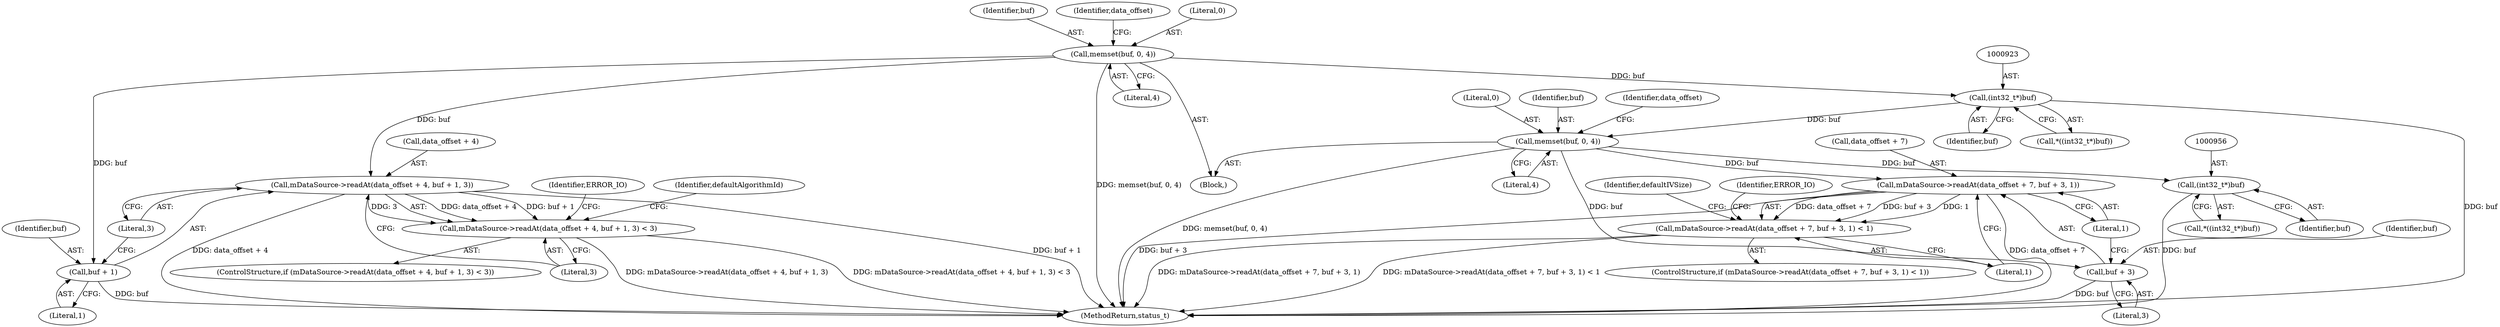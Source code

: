 digraph "0_Android_e7142a0703bc93f75e213e96ebc19000022afed9@API" {
"1000899" [label="(Call,memset(buf, 0, 4))"];
"1000905" [label="(Call,mDataSource->readAt(data_offset + 4, buf + 1, 3))"];
"1000904" [label="(Call,mDataSource->readAt(data_offset + 4, buf + 1, 3) < 3)"];
"1000909" [label="(Call,buf + 1)"];
"1000922" [label="(Call,(int32_t*)buf)"];
"1000932" [label="(Call,memset(buf, 0, 4))"];
"1000938" [label="(Call,mDataSource->readAt(data_offset + 7, buf + 3, 1))"];
"1000937" [label="(Call,mDataSource->readAt(data_offset + 7, buf + 3, 1) < 1)"];
"1000942" [label="(Call,buf + 3)"];
"1000955" [label="(Call,(int32_t*)buf)"];
"1000910" [label="(Identifier,buf)"];
"1000902" [label="(Literal,4)"];
"1000932" [label="(Call,memset(buf, 0, 4))"];
"1000954" [label="(Call,*((int32_t*)buf))"];
"1000922" [label="(Call,(int32_t*)buf)"];
"1000952" [label="(Identifier,defaultIVSize)"];
"1000957" [label="(Identifier,buf)"];
"1000905" [label="(Call,mDataSource->readAt(data_offset + 4, buf + 1, 3))"];
"1000916" [label="(Identifier,ERROR_IO)"];
"1000939" [label="(Call,data_offset + 7)"];
"1000912" [label="(Literal,3)"];
"1000899" [label="(Call,memset(buf, 0, 4))"];
"1000936" [label="(ControlStructure,if (mDataSource->readAt(data_offset + 7, buf + 3, 1) < 1))"];
"1000943" [label="(Identifier,buf)"];
"1000935" [label="(Literal,4)"];
"1000942" [label="(Call,buf + 3)"];
"1000938" [label="(Call,mDataSource->readAt(data_offset + 7, buf + 3, 1))"];
"1000909" [label="(Call,buf + 1)"];
"1000900" [label="(Identifier,buf)"];
"1000904" [label="(Call,mDataSource->readAt(data_offset + 4, buf + 1, 3) < 3)"];
"1000933" [label="(Identifier,buf)"];
"1000955" [label="(Call,(int32_t*)buf)"];
"1000924" [label="(Identifier,buf)"];
"1000919" [label="(Identifier,defaultAlgorithmId)"];
"1000944" [label="(Literal,3)"];
"1000940" [label="(Identifier,data_offset)"];
"1003275" [label="(MethodReturn,status_t)"];
"1000921" [label="(Call,*((int32_t*)buf))"];
"1000886" [label="(Block,)"];
"1000937" [label="(Call,mDataSource->readAt(data_offset + 7, buf + 3, 1) < 1)"];
"1000911" [label="(Literal,1)"];
"1000903" [label="(ControlStructure,if (mDataSource->readAt(data_offset + 4, buf + 1, 3) < 3))"];
"1000907" [label="(Identifier,data_offset)"];
"1000946" [label="(Literal,1)"];
"1000945" [label="(Literal,1)"];
"1000949" [label="(Identifier,ERROR_IO)"];
"1000913" [label="(Literal,3)"];
"1000934" [label="(Literal,0)"];
"1000906" [label="(Call,data_offset + 4)"];
"1000901" [label="(Literal,0)"];
"1000899" -> "1000886"  [label="AST: "];
"1000899" -> "1000902"  [label="CFG: "];
"1000900" -> "1000899"  [label="AST: "];
"1000901" -> "1000899"  [label="AST: "];
"1000902" -> "1000899"  [label="AST: "];
"1000907" -> "1000899"  [label="CFG: "];
"1000899" -> "1003275"  [label="DDG: memset(buf, 0, 4)"];
"1000899" -> "1000905"  [label="DDG: buf"];
"1000899" -> "1000909"  [label="DDG: buf"];
"1000899" -> "1000922"  [label="DDG: buf"];
"1000905" -> "1000904"  [label="AST: "];
"1000905" -> "1000912"  [label="CFG: "];
"1000906" -> "1000905"  [label="AST: "];
"1000909" -> "1000905"  [label="AST: "];
"1000912" -> "1000905"  [label="AST: "];
"1000913" -> "1000905"  [label="CFG: "];
"1000905" -> "1003275"  [label="DDG: data_offset + 4"];
"1000905" -> "1003275"  [label="DDG: buf + 1"];
"1000905" -> "1000904"  [label="DDG: data_offset + 4"];
"1000905" -> "1000904"  [label="DDG: buf + 1"];
"1000905" -> "1000904"  [label="DDG: 3"];
"1000904" -> "1000903"  [label="AST: "];
"1000904" -> "1000913"  [label="CFG: "];
"1000913" -> "1000904"  [label="AST: "];
"1000916" -> "1000904"  [label="CFG: "];
"1000919" -> "1000904"  [label="CFG: "];
"1000904" -> "1003275"  [label="DDG: mDataSource->readAt(data_offset + 4, buf + 1, 3) < 3"];
"1000904" -> "1003275"  [label="DDG: mDataSource->readAt(data_offset + 4, buf + 1, 3)"];
"1000909" -> "1000911"  [label="CFG: "];
"1000910" -> "1000909"  [label="AST: "];
"1000911" -> "1000909"  [label="AST: "];
"1000912" -> "1000909"  [label="CFG: "];
"1000909" -> "1003275"  [label="DDG: buf"];
"1000922" -> "1000921"  [label="AST: "];
"1000922" -> "1000924"  [label="CFG: "];
"1000923" -> "1000922"  [label="AST: "];
"1000924" -> "1000922"  [label="AST: "];
"1000921" -> "1000922"  [label="CFG: "];
"1000922" -> "1003275"  [label="DDG: buf"];
"1000922" -> "1000932"  [label="DDG: buf"];
"1000932" -> "1000886"  [label="AST: "];
"1000932" -> "1000935"  [label="CFG: "];
"1000933" -> "1000932"  [label="AST: "];
"1000934" -> "1000932"  [label="AST: "];
"1000935" -> "1000932"  [label="AST: "];
"1000940" -> "1000932"  [label="CFG: "];
"1000932" -> "1003275"  [label="DDG: memset(buf, 0, 4)"];
"1000932" -> "1000938"  [label="DDG: buf"];
"1000932" -> "1000942"  [label="DDG: buf"];
"1000932" -> "1000955"  [label="DDG: buf"];
"1000938" -> "1000937"  [label="AST: "];
"1000938" -> "1000945"  [label="CFG: "];
"1000939" -> "1000938"  [label="AST: "];
"1000942" -> "1000938"  [label="AST: "];
"1000945" -> "1000938"  [label="AST: "];
"1000946" -> "1000938"  [label="CFG: "];
"1000938" -> "1003275"  [label="DDG: data_offset + 7"];
"1000938" -> "1003275"  [label="DDG: buf + 3"];
"1000938" -> "1000937"  [label="DDG: data_offset + 7"];
"1000938" -> "1000937"  [label="DDG: buf + 3"];
"1000938" -> "1000937"  [label="DDG: 1"];
"1000937" -> "1000936"  [label="AST: "];
"1000937" -> "1000946"  [label="CFG: "];
"1000946" -> "1000937"  [label="AST: "];
"1000949" -> "1000937"  [label="CFG: "];
"1000952" -> "1000937"  [label="CFG: "];
"1000937" -> "1003275"  [label="DDG: mDataSource->readAt(data_offset + 7, buf + 3, 1) < 1"];
"1000937" -> "1003275"  [label="DDG: mDataSource->readAt(data_offset + 7, buf + 3, 1)"];
"1000942" -> "1000944"  [label="CFG: "];
"1000943" -> "1000942"  [label="AST: "];
"1000944" -> "1000942"  [label="AST: "];
"1000945" -> "1000942"  [label="CFG: "];
"1000942" -> "1003275"  [label="DDG: buf"];
"1000955" -> "1000954"  [label="AST: "];
"1000955" -> "1000957"  [label="CFG: "];
"1000956" -> "1000955"  [label="AST: "];
"1000957" -> "1000955"  [label="AST: "];
"1000954" -> "1000955"  [label="CFG: "];
"1000955" -> "1003275"  [label="DDG: buf"];
}
